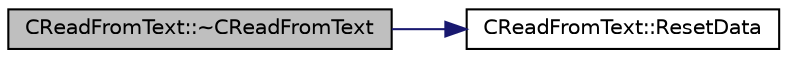 digraph "CReadFromText::~CReadFromText"
{
  bgcolor="transparent";
  edge [fontname="Helvetica",fontsize="10",labelfontname="Helvetica",labelfontsize="10"];
  node [fontname="Helvetica",fontsize="10",shape=record];
  rankdir="LR";
  Node1 [label="CReadFromText::~CReadFromText",height=0.2,width=0.4,color="black", fillcolor="grey75", style="filled", fontcolor="black"];
  Node1 -> Node2 [color="midnightblue",fontsize="10",style="solid",fontname="Helvetica"];
  Node2 [label="CReadFromText::ResetData",height=0.2,width=0.4,color="black",URL="$classCReadFromText.html#aca740381311b8823c43023287c47d46e"];
}
